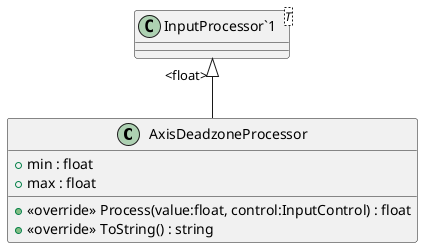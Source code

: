 @startuml
class AxisDeadzoneProcessor {
    + min : float
    + max : float
    + <<override>> Process(value:float, control:InputControl) : float
    + <<override>> ToString() : string
}
class "InputProcessor`1"<T> {
}
"InputProcessor`1" "<float>" <|-- AxisDeadzoneProcessor
@enduml
